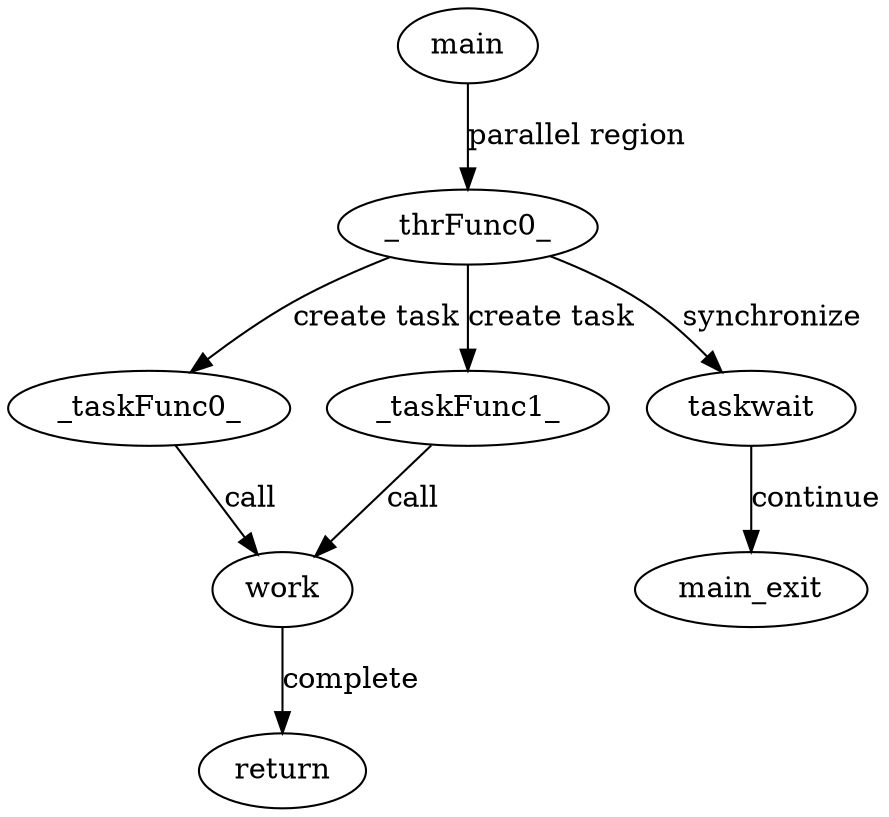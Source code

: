 digraph CompleteFlow {
    rankdir=TB;
    
    // Main program flow
    main -> _thrFunc0_ [label="parallel region"];
    
    // Thread function creates tasks
    _thrFunc0_ -> _taskFunc0_ [label="create task"];
    _thrFunc0_ -> _taskFunc1_ [label="create task"];
    _thrFunc0_ -> taskwait [label="synchronize"];
    
    // Tasks call work function
    _taskFunc0_ -> work [label="call"];
    _taskFunc1_ -> work [label="call"];
    
    // Work completes
    work -> return [label="complete"];
    taskwait -> main_exit [label="continue"];
}

